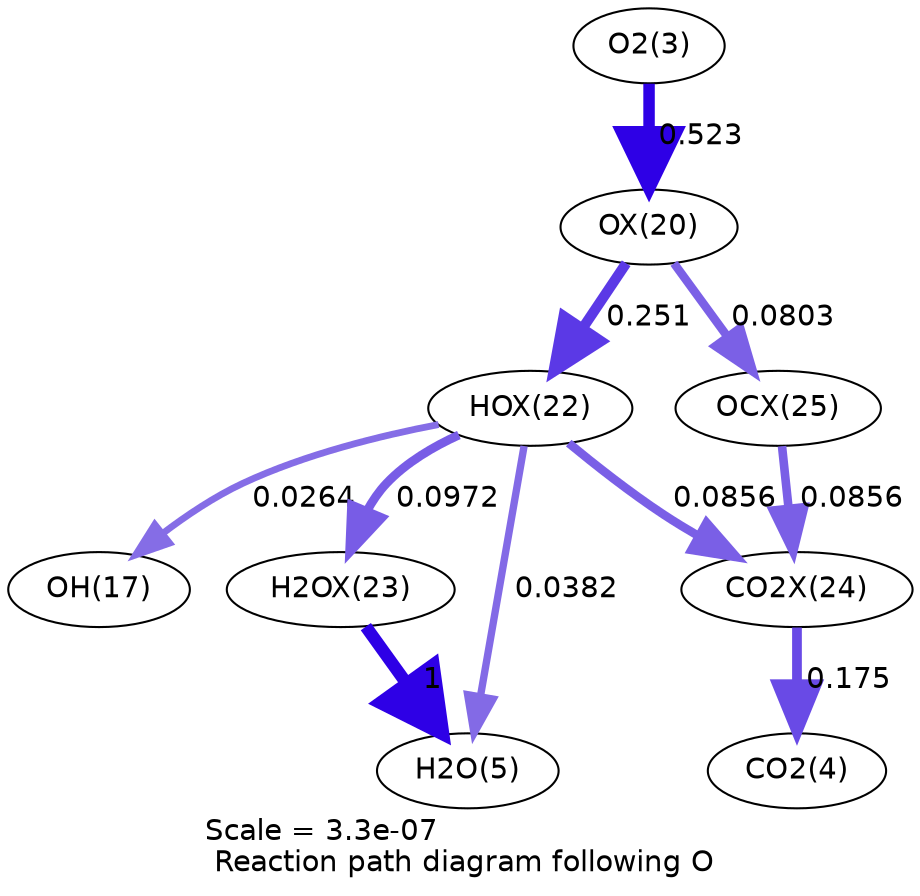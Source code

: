 digraph reaction_paths {
center=1;
s5 -> s61[fontname="Helvetica", penwidth=5.51, arrowsize=2.76, color="0.7, 1.02, 0.9"
, label=" 0.523"];
s61 -> s63[fontname="Helvetica", penwidth=4.96, arrowsize=2.48, color="0.7, 0.751, 0.9"
, label=" 0.251"];
s61 -> s66[fontname="Helvetica", penwidth=4.1, arrowsize=2.05, color="0.7, 0.58, 0.9"
, label=" 0.0803"];
s63 -> s19[fontname="Helvetica", penwidth=3.26, arrowsize=1.63, color="0.7, 0.526, 0.9"
, label=" 0.0264"];
s63 -> s64[fontname="Helvetica", penwidth=4.24, arrowsize=2.12, color="0.7, 0.597, 0.9"
, label=" 0.0972"];
s63 -> s7[fontname="Helvetica", penwidth=3.54, arrowsize=1.77, color="0.7, 0.538, 0.9"
, label=" 0.0382"];
s63 -> s65[fontname="Helvetica", penwidth=4.14, arrowsize=2.07, color="0.7, 0.586, 0.9"
, label=" 0.0856"];
s64 -> s7[fontname="Helvetica", penwidth=6, arrowsize=3, color="0.7, 1.5, 0.9"
, label=" 1"];
s66 -> s65[fontname="Helvetica", penwidth=4.14, arrowsize=2.07, color="0.7, 0.586, 0.9"
, label=" 0.0856"];
s65 -> s6[fontname="Helvetica", penwidth=4.68, arrowsize=2.34, color="0.7, 0.675, 0.9"
, label=" 0.175"];
s5 [ fontname="Helvetica", label="O2(3)"];
s6 [ fontname="Helvetica", label="CO2(4)"];
s7 [ fontname="Helvetica", label="H2O(5)"];
s19 [ fontname="Helvetica", label="OH(17)"];
s61 [ fontname="Helvetica", label="OX(20)"];
s63 [ fontname="Helvetica", label="HOX(22)"];
s64 [ fontname="Helvetica", label="H2OX(23)"];
s65 [ fontname="Helvetica", label="CO2X(24)"];
s66 [ fontname="Helvetica", label="OCX(25)"];
 label = "Scale = 3.3e-07\l Reaction path diagram following O";
 fontname = "Helvetica";
}
